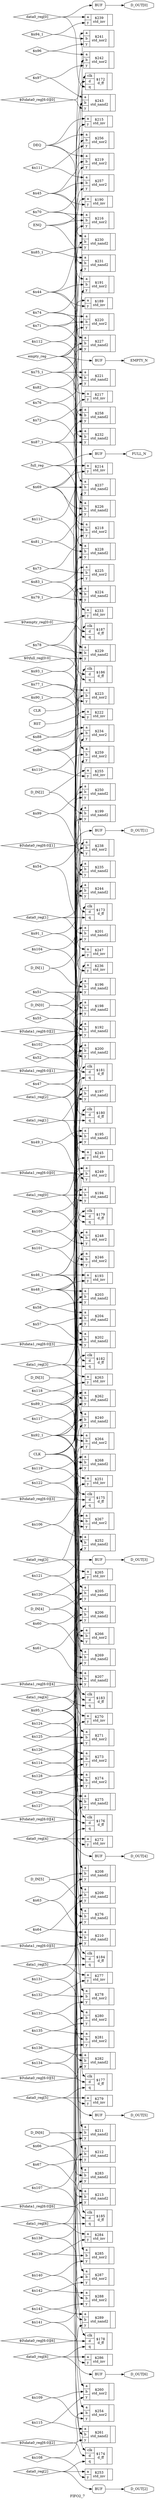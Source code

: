 digraph "FIFO2_7" {
label="FIFO2_7";
rankdir="LR";
remincross=true;
n103 [ shape=octagon, label="CLK", color="black", fontcolor="black" ];
n104 [ shape=octagon, label="CLR", color="black", fontcolor="black" ];
n105 [ shape=octagon, label="DEQ", color="black", fontcolor="black" ];
n106 [ shape=octagon, label="D_IN[0]", color="black", fontcolor="black" ];
n107 [ shape=octagon, label="D_IN[1]", color="black", fontcolor="black" ];
n108 [ shape=octagon, label="D_IN[2]", color="black", fontcolor="black" ];
n109 [ shape=octagon, label="D_IN[3]", color="black", fontcolor="black" ];
n110 [ shape=octagon, label="D_IN[4]", color="black", fontcolor="black" ];
n111 [ shape=octagon, label="D_IN[5]", color="black", fontcolor="black" ];
n112 [ shape=octagon, label="D_IN[6]", color="black", fontcolor="black" ];
n113 [ shape=octagon, label="D_OUT[0]", color="black", fontcolor="black" ];
n114 [ shape=octagon, label="D_OUT[1]", color="black", fontcolor="black" ];
n115 [ shape=octagon, label="D_OUT[2]", color="black", fontcolor="black" ];
n116 [ shape=octagon, label="D_OUT[3]", color="black", fontcolor="black" ];
n117 [ shape=octagon, label="D_OUT[4]", color="black", fontcolor="black" ];
n118 [ shape=octagon, label="D_OUT[5]", color="black", fontcolor="black" ];
n119 [ shape=octagon, label="D_OUT[6]", color="black", fontcolor="black" ];
n120 [ shape=octagon, label="EMPTY_N", color="black", fontcolor="black" ];
n121 [ shape=octagon, label="ENQ", color="black", fontcolor="black" ];
n122 [ shape=octagon, label="FULL_N", color="black", fontcolor="black" ];
n123 [ shape=octagon, label="RST", color="black", fontcolor="black" ];
n124 [ shape=diamond, label="data0_reg[0]", color="black", fontcolor="black" ];
n125 [ shape=diamond, label="data0_reg[1]", color="black", fontcolor="black" ];
n126 [ shape=diamond, label="data0_reg[2]", color="black", fontcolor="black" ];
n127 [ shape=diamond, label="data0_reg[3]", color="black", fontcolor="black" ];
n128 [ shape=diamond, label="data0_reg[4]", color="black", fontcolor="black" ];
n129 [ shape=diamond, label="data0_reg[5]", color="black", fontcolor="black" ];
n130 [ shape=diamond, label="data0_reg[6]", color="black", fontcolor="black" ];
n131 [ shape=diamond, label="data1_reg[0]", color="black", fontcolor="black" ];
n132 [ shape=diamond, label="data1_reg[1]", color="black", fontcolor="black" ];
n133 [ shape=diamond, label="data1_reg[2]", color="black", fontcolor="black" ];
n134 [ shape=diamond, label="data1_reg[3]", color="black", fontcolor="black" ];
n135 [ shape=diamond, label="data1_reg[4]", color="black", fontcolor="black" ];
n136 [ shape=diamond, label="data1_reg[5]", color="black", fontcolor="black" ];
n137 [ shape=diamond, label="data1_reg[6]", color="black", fontcolor="black" ];
n138 [ shape=diamond, label="empty_reg", color="black", fontcolor="black" ];
n139 [ shape=diamond, label="full_reg", color="black", fontcolor="black" ];
c142 [ shape=record, label="{{<p140> a|<p141> y}|$189\nstd_inv|{}}" ];
c143 [ shape=record, label="{{<p140> a|<p141> y}|$190\nstd_inv|{}}" ];
c145 [ shape=record, label="{{<p140> a|<p144> b|<p141> y}|$191\nstd_nor2|{}}" ];
c146 [ shape=record, label="{{<p140> a|<p144> b|<p141> y}|$192\nstd_nand2|{}}" ];
c147 [ shape=record, label="{{<p140> a|<p141> y}|$193\nstd_inv|{}}" ];
c148 [ shape=record, label="{{<p140> a|<p144> b|<p141> y}|$194\nstd_nand2|{}}" ];
c149 [ shape=record, label="{{<p140> a|<p144> b|<p141> y}|$195\nstd_nand2|{}}" ];
c150 [ shape=record, label="{{<p140> a|<p144> b|<p141> y}|$196\nstd_nand2|{}}" ];
c151 [ shape=record, label="{{<p140> a|<p144> b|<p141> y}|$197\nstd_nand2|{}}" ];
c152 [ shape=record, label="{{<p140> a|<p144> b|<p141> y}|$198\nstd_nand2|{}}" ];
c153 [ shape=record, label="{{<p140> a|<p144> b|<p141> y}|$199\nstd_nand2|{}}" ];
c154 [ shape=record, label="{{<p140> a|<p144> b|<p141> y}|$200\nstd_nand2|{}}" ];
c155 [ shape=record, label="{{<p140> a|<p144> b|<p141> y}|$201\nstd_nand2|{}}" ];
c156 [ shape=record, label="{{<p140> a|<p144> b|<p141> y}|$202\nstd_nand2|{}}" ];
c157 [ shape=record, label="{{<p140> a|<p144> b|<p141> y}|$203\nstd_nand2|{}}" ];
c158 [ shape=record, label="{{<p140> a|<p144> b|<p141> y}|$204\nstd_nand2|{}}" ];
c159 [ shape=record, label="{{<p140> a|<p144> b|<p141> y}|$205\nstd_nand2|{}}" ];
c160 [ shape=record, label="{{<p140> a|<p144> b|<p141> y}|$206\nstd_nand2|{}}" ];
c161 [ shape=record, label="{{<p140> a|<p144> b|<p141> y}|$207\nstd_nand2|{}}" ];
c162 [ shape=record, label="{{<p140> a|<p144> b|<p141> y}|$208\nstd_nand2|{}}" ];
c163 [ shape=record, label="{{<p140> a|<p144> b|<p141> y}|$209\nstd_nand2|{}}" ];
c164 [ shape=record, label="{{<p140> a|<p144> b|<p141> y}|$210\nstd_nand2|{}}" ];
c165 [ shape=record, label="{{<p140> a|<p144> b|<p141> y}|$211\nstd_nand2|{}}" ];
c166 [ shape=record, label="{{<p140> a|<p144> b|<p141> y}|$212\nstd_nand2|{}}" ];
c167 [ shape=record, label="{{<p140> a|<p144> b|<p141> y}|$213\nstd_nand2|{}}" ];
c168 [ shape=record, label="{{<p140> a|<p141> y}|$214\nstd_inv|{}}" ];
c169 [ shape=record, label="{{<p140> a|<p141> y}|$215\nstd_inv|{}}" ];
c170 [ shape=record, label="{{<p140> a|<p144> b|<p141> y}|$216\nstd_nor2|{}}" ];
c171 [ shape=record, label="{{<p140> a|<p141> y}|$217\nstd_inv|{}}" ];
c172 [ shape=record, label="{{<p140> a|<p144> b|<p141> y}|$218\nstd_nor2|{}}" ];
c173 [ shape=record, label="{{<p140> a|<p144> b|<p141> y}|$219\nstd_nor2|{}}" ];
c174 [ shape=record, label="{{<p140> a|<p144> b|<p141> y}|$220\nstd_nor2|{}}" ];
c175 [ shape=record, label="{{<p140> a|<p144> b|<p141> y}|$221\nstd_nand2|{}}" ];
c176 [ shape=record, label="{{<p140> a|<p141> y}|$222\nstd_inv|{}}" ];
c177 [ shape=record, label="{{<p140> a|<p144> b|<p141> y}|$223\nstd_nor2|{}}" ];
c178 [ shape=record, label="{{<p140> a|<p144> b|<p141> y}|$224\nstd_nand2|{}}" ];
c179 [ shape=record, label="{{<p140> a|<p144> b|<p141> y}|$225\nstd_nor2|{}}" ];
c180 [ shape=record, label="{{<p140> a|<p144> b|<p141> y}|$226\nstd_nand2|{}}" ];
c181 [ shape=record, label="{{<p140> a|<p144> b|<p141> y}|$227\nstd_nand2|{}}" ];
c182 [ shape=record, label="{{<p140> a|<p144> b|<p141> y}|$228\nstd_nand2|{}}" ];
c183 [ shape=record, label="{{<p140> a|<p144> b|<p141> y}|$229\nstd_nand2|{}}" ];
c184 [ shape=record, label="{{<p140> a|<p144> b|<p141> y}|$230\nstd_nand2|{}}" ];
c185 [ shape=record, label="{{<p140> a|<p144> b|<p141> y}|$231\nstd_nand2|{}}" ];
c186 [ shape=record, label="{{<p140> a|<p144> b|<p141> y}|$232\nstd_nand2|{}}" ];
c187 [ shape=record, label="{{<p140> a|<p141> y}|$233\nstd_inv|{}}" ];
c188 [ shape=record, label="{{<p140> a|<p144> b|<p141> y}|$234\nstd_nor2|{}}" ];
c189 [ shape=record, label="{{<p140> a|<p144> b|<p141> y}|$235\nstd_nand2|{}}" ];
c190 [ shape=record, label="{{<p140> a|<p141> y}|$236\nstd_inv|{}}" ];
c191 [ shape=record, label="{{<p140> a|<p144> b|<p141> y}|$237\nstd_nand2|{}}" ];
c192 [ shape=record, label="{{<p140> a|<p144> b|<p141> y}|$238\nstd_nor2|{}}" ];
c193 [ shape=record, label="{{<p140> a|<p141> y}|$239\nstd_inv|{}}" ];
c194 [ shape=record, label="{{<p140> a|<p144> b|<p141> y}|$240\nstd_nand2|{}}" ];
c195 [ shape=record, label="{{<p140> a|<p144> b|<p141> y}|$241\nstd_nor2|{}}" ];
c196 [ shape=record, label="{{<p140> a|<p144> b|<p141> y}|$242\nstd_nor2|{}}" ];
c197 [ shape=record, label="{{<p140> a|<p144> b|<p141> y}|$243\nstd_nand2|{}}" ];
c198 [ shape=record, label="{{<p140> a|<p144> b|<p141> y}|$244\nstd_nand2|{}}" ];
c199 [ shape=record, label="{{<p140> a|<p141> y}|$245\nstd_inv|{}}" ];
c200 [ shape=record, label="{{<p140> a|<p144> b|<p141> y}|$246\nstd_nor2|{}}" ];
c201 [ shape=record, label="{{<p140> a|<p141> y}|$247\nstd_inv|{}}" ];
c202 [ shape=record, label="{{<p140> a|<p144> b|<p141> y}|$248\nstd_nor2|{}}" ];
c203 [ shape=record, label="{{<p140> a|<p144> b|<p141> y}|$249\nstd_nor2|{}}" ];
c204 [ shape=record, label="{{<p140> a|<p144> b|<p141> y}|$250\nstd_nand2|{}}" ];
c205 [ shape=record, label="{{<p140> a|<p141> y}|$251\nstd_inv|{}}" ];
c206 [ shape=record, label="{{<p140> a|<p144> b|<p141> y}|$252\nstd_nand2|{}}" ];
c207 [ shape=record, label="{{<p140> a|<p141> y}|$253\nstd_inv|{}}" ];
c208 [ shape=record, label="{{<p140> a|<p144> b|<p141> y}|$254\nstd_nor2|{}}" ];
c209 [ shape=record, label="{{<p140> a|<p141> y}|$255\nstd_inv|{}}" ];
c210 [ shape=record, label="{{<p140> a|<p144> b|<p141> y}|$256\nstd_nor2|{}}" ];
c211 [ shape=record, label="{{<p140> a|<p144> b|<p141> y}|$257\nstd_nor2|{}}" ];
c212 [ shape=record, label="{{<p140> a|<p144> b|<p141> y}|$258\nstd_nand2|{}}" ];
c213 [ shape=record, label="{{<p140> a|<p144> b|<p141> y}|$259\nstd_nor2|{}}" ];
c214 [ shape=record, label="{{<p140> a|<p144> b|<p141> y}|$260\nstd_nor2|{}}" ];
c215 [ shape=record, label="{{<p140> a|<p144> b|<p141> y}|$261\nstd_nand2|{}}" ];
c216 [ shape=record, label="{{<p140> a|<p144> b|<p141> y}|$262\nstd_nand2|{}}" ];
c217 [ shape=record, label="{{<p140> a|<p141> y}|$263\nstd_inv|{}}" ];
c218 [ shape=record, label="{{<p140> a|<p144> b|<p141> y}|$264\nstd_nor2|{}}" ];
c219 [ shape=record, label="{{<p140> a|<p141> y}|$265\nstd_inv|{}}" ];
c220 [ shape=record, label="{{<p140> a|<p144> b|<p141> y}|$266\nstd_nor2|{}}" ];
c221 [ shape=record, label="{{<p140> a|<p144> b|<p141> y}|$267\nstd_nor2|{}}" ];
c222 [ shape=record, label="{{<p140> a|<p144> b|<p141> y}|$268\nstd_nand2|{}}" ];
c223 [ shape=record, label="{{<p140> a|<p144> b|<p141> y}|$269\nstd_nand2|{}}" ];
c224 [ shape=record, label="{{<p140> a|<p141> y}|$270\nstd_inv|{}}" ];
c225 [ shape=record, label="{{<p140> a|<p144> b|<p141> y}|$271\nstd_nor2|{}}" ];
c226 [ shape=record, label="{{<p140> a|<p141> y}|$272\nstd_inv|{}}" ];
c227 [ shape=record, label="{{<p140> a|<p144> b|<p141> y}|$273\nstd_nor2|{}}" ];
c228 [ shape=record, label="{{<p140> a|<p144> b|<p141> y}|$274\nstd_nor2|{}}" ];
c229 [ shape=record, label="{{<p140> a|<p144> b|<p141> y}|$275\nstd_nand2|{}}" ];
c230 [ shape=record, label="{{<p140> a|<p144> b|<p141> y}|$276\nstd_nand2|{}}" ];
c231 [ shape=record, label="{{<p140> a|<p141> y}|$277\nstd_inv|{}}" ];
c232 [ shape=record, label="{{<p140> a|<p144> b|<p141> y}|$278\nstd_nor2|{}}" ];
c233 [ shape=record, label="{{<p140> a|<p141> y}|$279\nstd_inv|{}}" ];
c234 [ shape=record, label="{{<p140> a|<p144> b|<p141> y}|$280\nstd_nor2|{}}" ];
c235 [ shape=record, label="{{<p140> a|<p144> b|<p141> y}|$281\nstd_nor2|{}}" ];
c236 [ shape=record, label="{{<p140> a|<p144> b|<p141> y}|$282\nstd_nand2|{}}" ];
c237 [ shape=record, label="{{<p140> a|<p144> b|<p141> y}|$283\nstd_nand2|{}}" ];
c238 [ shape=record, label="{{<p140> a|<p141> y}|$284\nstd_inv|{}}" ];
c239 [ shape=record, label="{{<p140> a|<p144> b|<p141> y}|$285\nstd_nor2|{}}" ];
c240 [ shape=record, label="{{<p140> a|<p141> y}|$286\nstd_inv|{}}" ];
c241 [ shape=record, label="{{<p140> a|<p144> b|<p141> y}|$287\nstd_nor2|{}}" ];
c242 [ shape=record, label="{{<p140> a|<p144> b|<p141> y}|$288\nstd_nor2|{}}" ];
c243 [ shape=record, label="{{<p140> a|<p144> b|<p141> y}|$289\nstd_nand2|{}}" ];
c247 [ shape=record, label="{{<p244> clk|<p245> d|<p246> q}|$172\nd_ff|{}}" ];
c248 [ shape=record, label="{{<p244> clk|<p245> d|<p246> q}|$173\nd_ff|{}}" ];
c249 [ shape=record, label="{{<p244> clk|<p245> d|<p246> q}|$174\nd_ff|{}}" ];
c250 [ shape=record, label="{{<p244> clk|<p245> d|<p246> q}|$175\nd_ff|{}}" ];
c251 [ shape=record, label="{{<p244> clk|<p245> d|<p246> q}|$176\nd_ff|{}}" ];
c252 [ shape=record, label="{{<p244> clk|<p245> d|<p246> q}|$177\nd_ff|{}}" ];
c253 [ shape=record, label="{{<p244> clk|<p245> d|<p246> q}|$178\nd_ff|{}}" ];
c254 [ shape=record, label="{{<p244> clk|<p245> d|<p246> q}|$179\nd_ff|{}}" ];
c255 [ shape=record, label="{{<p244> clk|<p245> d|<p246> q}|$180\nd_ff|{}}" ];
c256 [ shape=record, label="{{<p244> clk|<p245> d|<p246> q}|$181\nd_ff|{}}" ];
c257 [ shape=record, label="{{<p244> clk|<p245> d|<p246> q}|$182\nd_ff|{}}" ];
c258 [ shape=record, label="{{<p244> clk|<p245> d|<p246> q}|$183\nd_ff|{}}" ];
c259 [ shape=record, label="{{<p244> clk|<p245> d|<p246> q}|$184\nd_ff|{}}" ];
c260 [ shape=record, label="{{<p244> clk|<p245> d|<p246> q}|$185\nd_ff|{}}" ];
c261 [ shape=record, label="{{<p244> clk|<p245> d|<p246> q}|$186\nd_ff|{}}" ];
c262 [ shape=record, label="{{<p244> clk|<p245> d|<p246> q}|$187\nd_ff|{}}" ];
x0 [shape=box, style=rounded, label="BUF"];
x1 [shape=box, style=rounded, label="BUF"];
x2 [shape=box, style=rounded, label="BUF"];
x3 [shape=box, style=rounded, label="BUF"];
x4 [shape=box, style=rounded, label="BUF"];
x5 [shape=box, style=rounded, label="BUF"];
x6 [shape=box, style=rounded, label="BUF"];
x7 [shape=box, style=rounded, label="BUF"];
x8 [shape=box, style=rounded, label="BUF"];
n10 [ shape=diamond, label="$0\\data1_reg[6:0][1]" ];
n10:e -> c152:p141:w [color="black", label=""];
n10:e -> c255:p245:w [color="black", label=""];
n100 [ shape=diamond, label="$n96" ];
n100:e -> c195:p141:w [color="black", label=""];
n100:e -> c196:p140:w [color="black", label=""];
n101 [ shape=diamond, label="$n97" ];
n101:e -> c196:p141:w [color="black", label=""];
n101:e -> c197:p140:w [color="black", label=""];
n102 [ shape=diamond, label="$n99" ];
n102:e -> c198:p141:w [color="black", label=""];
n102:e -> c204:p144:w [color="black", label=""];
n103:e -> c247:p244:w [color="black", label=""];
n103:e -> c248:p244:w [color="black", label=""];
n103:e -> c249:p244:w [color="black", label=""];
n103:e -> c250:p244:w [color="black", label=""];
n103:e -> c251:p244:w [color="black", label=""];
n103:e -> c252:p244:w [color="black", label=""];
n103:e -> c253:p244:w [color="black", label=""];
n103:e -> c254:p244:w [color="black", label=""];
n103:e -> c255:p244:w [color="black", label=""];
n103:e -> c256:p244:w [color="black", label=""];
n103:e -> c257:p244:w [color="black", label=""];
n103:e -> c258:p244:w [color="black", label=""];
n103:e -> c259:p244:w [color="black", label=""];
n103:e -> c260:p244:w [color="black", label=""];
n103:e -> c261:p244:w [color="black", label=""];
n103:e -> c262:p244:w [color="black", label=""];
n104:e -> c177:p144:w [color="black", label=""];
n105:e -> c169:p140:w [color="black", label=""];
n105:e -> c173:p140:w [color="black", label=""];
n105:e -> c191:p140:w [color="black", label=""];
n105:e -> c210:p140:w [color="black", label=""];
n106:e -> c146:p144:w [color="black", label=""];
n106:e -> c189:p144:w [color="black", label=""];
n107:e -> c150:p144:w [color="black", label=""];
n107:e -> c198:p144:w [color="black", label=""];
n108:e -> c153:p144:w [color="black", label=""];
n108:e -> c209:p140:w [color="black", label=""];
n109:e -> c156:p144:w [color="black", label=""];
n109:e -> c216:p144:w [color="black", label=""];
n11 [ shape=diamond, label="$0\\data1_reg[6:0][2]" ];
n11:e -> c155:p141:w [color="black", label=""];
n11:e -> c256:p245:w [color="black", label=""];
n110:e -> c159:p144:w [color="black", label=""];
n110:e -> c223:p144:w [color="black", label=""];
n111:e -> c162:p144:w [color="black", label=""];
n111:e -> c230:p144:w [color="black", label=""];
n112:e -> c165:p144:w [color="black", label=""];
n112:e -> c237:p144:w [color="black", label=""];
x6:e:e -> n113:w [color="black", label=""];
x5:e:e -> n114:w [color="black", label=""];
x4:e:e -> n115:w [color="black", label=""];
x3:e:e -> n116:w [color="black", label=""];
x2:e:e -> n117:w [color="black", label=""];
x1:e:e -> n118:w [color="black", label=""];
x0:e:e -> n119:w [color="black", label=""];
n12 [ shape=diamond, label="$0\\data1_reg[6:0][3]" ];
n12:e -> c158:p141:w [color="black", label=""];
n12:e -> c257:p245:w [color="black", label=""];
x7:e:e -> n120:w [color="black", label=""];
n121:e -> c143:p140:w [color="black", label=""];
n121:e -> c170:p144:w [color="black", label=""];
n121:e -> c185:p144:w [color="black", label=""];
x8:e:e -> n122:w [color="black", label=""];
n123:e -> c176:p140:w [color="black", label=""];
n124:e -> c193:p140:w [color="black", label=""];
n124:e -> c247:p246:w [color="black", label=""];
n124:e -> x6:w:w [color="black", label=""];
n125:e -> c201:p140:w [color="black", label=""];
n125:e -> c248:p246:w [color="black", label=""];
n125:e -> x5:w:w [color="black", label=""];
n126:e -> c207:p140:w [color="black", label=""];
n126:e -> c249:p246:w [color="black", label=""];
n126:e -> x4:w:w [color="black", label=""];
n127:e -> c219:p140:w [color="black", label=""];
n127:e -> c250:p246:w [color="black", label=""];
n127:e -> x3:w:w [color="black", label=""];
n128:e -> c226:p140:w [color="black", label=""];
n128:e -> c251:p246:w [color="black", label=""];
n128:e -> x2:w:w [color="black", label=""];
n129:e -> c233:p140:w [color="black", label=""];
n129:e -> c252:p246:w [color="black", label=""];
n129:e -> x1:w:w [color="black", label=""];
n13 [ shape=diamond, label="$0\\data1_reg[6:0][4]" ];
n13:e -> c161:p141:w [color="black", label=""];
n13:e -> c258:p245:w [color="black", label=""];
n130:e -> c240:p140:w [color="black", label=""];
n130:e -> c253:p246:w [color="black", label=""];
n130:e -> x0:w:w [color="black", label=""];
n131:e -> c148:p144:w [color="black", label=""];
n131:e -> c190:p140:w [color="black", label=""];
n131:e -> c254:p246:w [color="black", label=""];
n132:e -> c151:p144:w [color="black", label=""];
n132:e -> c199:p140:w [color="black", label=""];
n132:e -> c255:p246:w [color="black", label=""];
n133:e -> c154:p144:w [color="black", label=""];
n133:e -> c206:p144:w [color="black", label=""];
n133:e -> c256:p246:w [color="black", label=""];
n134:e -> c157:p144:w [color="black", label=""];
n134:e -> c217:p140:w [color="black", label=""];
n134:e -> c257:p246:w [color="black", label=""];
n135:e -> c160:p144:w [color="black", label=""];
n135:e -> c224:p140:w [color="black", label=""];
n135:e -> c258:p246:w [color="black", label=""];
n136:e -> c163:p144:w [color="black", label=""];
n136:e -> c231:p140:w [color="black", label=""];
n136:e -> c259:p246:w [color="black", label=""];
n137:e -> c166:p144:w [color="black", label=""];
n137:e -> c238:p140:w [color="black", label=""];
n137:e -> c260:p246:w [color="black", label=""];
n138:e -> c142:p140:w [color="black", label=""];
n138:e -> c181:p144:w [color="black", label=""];
n138:e -> c184:p144:w [color="black", label=""];
n138:e -> c186:p144:w [color="black", label=""];
n138:e -> c262:p246:w [color="black", label=""];
n138:e -> x7:w:w [color="black", label=""];
n139:e -> c168:p140:w [color="black", label=""];
n139:e -> c261:p246:w [color="black", label=""];
n139:e -> x8:w:w [color="black", label=""];
n14 [ shape=diamond, label="$0\\data1_reg[6:0][5]" ];
n14:e -> c164:p141:w [color="black", label=""];
n14:e -> c259:p245:w [color="black", label=""];
n15 [ shape=diamond, label="$0\\data1_reg[6:0][6]" ];
n15:e -> c167:p141:w [color="black", label=""];
n15:e -> c260:p245:w [color="black", label=""];
n16 [ shape=diamond, label="$0\\empty_reg[0:0]" ];
n16:e -> c179:p141:w [color="black", label=""];
n16:e -> c262:p245:w [color="black", label=""];
n17 [ shape=diamond, label="$0\\full_reg[0:0]" ];
n17:e -> c183:p141:w [color="black", label=""];
n17:e -> c261:p245:w [color="black", label=""];
n18 [ shape=diamond, label="$n100" ];
n18:e -> c199:p141:w [color="black", label=""];
n18:e -> c200:p144:w [color="black", label=""];
n19 [ shape=diamond, label="$n101" ];
n19:e -> c200:p141:w [color="black", label=""];
n19:e -> c203:p144:w [color="black", label=""];
n2 [ shape=diamond, label="$0\\data0_reg[6:0][0]" ];
n2:e -> c197:p141:w [color="black", label=""];
n2:e -> c247:p245:w [color="black", label=""];
n20 [ shape=diamond, label="$n102" ];
n20:e -> c201:p141:w [color="black", label=""];
n20:e -> c202:p144:w [color="black", label=""];
n21 [ shape=diamond, label="$n103" ];
n21:e -> c202:p141:w [color="black", label=""];
n21:e -> c203:p140:w [color="black", label=""];
n22 [ shape=diamond, label="$n104" ];
n22:e -> c203:p141:w [color="black", label=""];
n22:e -> c204:p140:w [color="black", label=""];
n23 [ shape=diamond, label="$n106" ];
n23:e -> c205:p141:w [color="black", label=""];
n23:e -> c206:p140:w [color="black", label=""];
n24 [ shape=diamond, label="$n107" ];
n24:e -> c206:p141:w [color="black", label=""];
n24:e -> c215:p144:w [color="black", label=""];
n25 [ shape=diamond, label="$n108" ];
n25:e -> c207:p141:w [color="black", label=""];
n25:e -> c208:p144:w [color="black", label=""];
n26 [ shape=diamond, label="$n109" ];
n26:e -> c208:p141:w [color="black", label=""];
n26:e -> c214:p144:w [color="black", label=""];
n27 [ shape=diamond, label="$n110" ];
n27:e -> c209:p141:w [color="black", label=""];
n27:e -> c213:p144:w [color="black", label=""];
n28 [ shape=diamond, label="$n111" ];
n28:e -> c210:p141:w [color="black", label=""];
n28:e -> c211:p140:w [color="black", label=""];
n29 [ shape=diamond, label="$n112" ];
n29:e -> c211:p141:w [color="black", label=""];
n29:e -> c212:p144:w [color="black", label=""];
n3 [ shape=diamond, label="$0\\data0_reg[6:0][1]" ];
n3:e -> c204:p141:w [color="black", label=""];
n3:e -> c248:p245:w [color="black", label=""];
n30 [ shape=diamond, label="$n113" ];
n30:e -> c212:p141:w [color="black", label=""];
n30:e -> c213:p140:w [color="black", label=""];
n31 [ shape=diamond, label="$n114" ];
n31:e -> c213:p141:w [color="black", label=""];
n31:e -> c214:p140:w [color="black", label=""];
n32 [ shape=diamond, label="$n115" ];
n32:e -> c214:p141:w [color="black", label=""];
n32:e -> c215:p140:w [color="black", label=""];
n33 [ shape=diamond, label="$n117" ];
n33:e -> c216:p141:w [color="black", label=""];
n33:e -> c222:p144:w [color="black", label=""];
n34 [ shape=diamond, label="$n118" ];
n34:e -> c217:p141:w [color="black", label=""];
n34:e -> c218:p144:w [color="black", label=""];
n35 [ shape=diamond, label="$n119" ];
n35:e -> c218:p141:w [color="black", label=""];
n35:e -> c221:p144:w [color="black", label=""];
n36 [ shape=diamond, label="$n120" ];
n36:e -> c219:p141:w [color="black", label=""];
n36:e -> c220:p144:w [color="black", label=""];
n37 [ shape=diamond, label="$n121" ];
n37:e -> c220:p141:w [color="black", label=""];
n37:e -> c221:p140:w [color="black", label=""];
n38 [ shape=diamond, label="$n122" ];
n38:e -> c221:p141:w [color="black", label=""];
n38:e -> c222:p140:w [color="black", label=""];
n39 [ shape=diamond, label="$n124" ];
n39:e -> c223:p141:w [color="black", label=""];
n39:e -> c229:p144:w [color="black", label=""];
n4 [ shape=diamond, label="$0\\data0_reg[6:0][2]" ];
n4:e -> c215:p141:w [color="black", label=""];
n4:e -> c249:p245:w [color="black", label=""];
n40 [ shape=diamond, label="$n125" ];
n40:e -> c224:p141:w [color="black", label=""];
n40:e -> c225:p144:w [color="black", label=""];
n41 [ shape=diamond, label="$n126" ];
n41:e -> c225:p141:w [color="black", label=""];
n41:e -> c228:p144:w [color="black", label=""];
n42 [ shape=diamond, label="$n127" ];
n42:e -> c226:p141:w [color="black", label=""];
n42:e -> c227:p144:w [color="black", label=""];
n43 [ shape=diamond, label="$n128" ];
n43:e -> c227:p141:w [color="black", label=""];
n43:e -> c228:p140:w [color="black", label=""];
n44 [ shape=diamond, label="$n129" ];
n44:e -> c228:p141:w [color="black", label=""];
n44:e -> c229:p140:w [color="black", label=""];
n45 [ shape=diamond, label="$n131" ];
n45:e -> c230:p141:w [color="black", label=""];
n45:e -> c236:p144:w [color="black", label=""];
n46 [ shape=diamond, label="$n132" ];
n46:e -> c231:p141:w [color="black", label=""];
n46:e -> c232:p144:w [color="black", label=""];
n47 [ shape=diamond, label="$n133" ];
n47:e -> c232:p141:w [color="black", label=""];
n47:e -> c235:p144:w [color="black", label=""];
n48 [ shape=diamond, label="$n134" ];
n48:e -> c233:p141:w [color="black", label=""];
n48:e -> c234:p144:w [color="black", label=""];
n49 [ shape=diamond, label="$n135" ];
n49:e -> c234:p141:w [color="black", label=""];
n49:e -> c235:p140:w [color="black", label=""];
n5 [ shape=diamond, label="$0\\data0_reg[6:0][3]" ];
n5:e -> c222:p141:w [color="black", label=""];
n5:e -> c250:p245:w [color="black", label=""];
n50 [ shape=diamond, label="$n136" ];
n50:e -> c235:p141:w [color="black", label=""];
n50:e -> c236:p140:w [color="black", label=""];
n51 [ shape=diamond, label="$n138" ];
n51:e -> c237:p141:w [color="black", label=""];
n51:e -> c243:p144:w [color="black", label=""];
n52 [ shape=diamond, label="$n139" ];
n52:e -> c238:p141:w [color="black", label=""];
n52:e -> c239:p144:w [color="black", label=""];
n53 [ shape=diamond, label="$n140" ];
n53:e -> c239:p141:w [color="black", label=""];
n53:e -> c242:p144:w [color="black", label=""];
n54 [ shape=diamond, label="$n141" ];
n54:e -> c240:p141:w [color="black", label=""];
n54:e -> c241:p144:w [color="black", label=""];
n55 [ shape=diamond, label="$n142" ];
n55:e -> c241:p141:w [color="black", label=""];
n55:e -> c242:p140:w [color="black", label=""];
n56 [ shape=diamond, label="$n143" ];
n56:e -> c242:p141:w [color="black", label=""];
n56:e -> c243:p140:w [color="black", label=""];
n57 [ shape=diamond, label="$n44" ];
n57:e -> c142:p141:w [color="black", label=""];
n57:e -> c145:p144:w [color="black", label=""];
n57:e -> c175:p144:w [color="black", label=""];
n57:e -> c210:p144:w [color="black", label=""];
n58 [ shape=diamond, label="$n45" ];
n58:e -> c143:p141:w [color="black", label=""];
n58:e -> c145:p140:w [color="black", label=""];
n58:e -> c173:p144:w [color="black", label=""];
n58:e -> c211:p144:w [color="black", label=""];
n59 [ shape=diamond, label="$n46_1" ];
n59:e -> c145:p141:w [color="black", label=""];
n59:e -> c146:p140:w [color="black", label=""];
n59:e -> c147:p140:w [color="black", label=""];
n59:e -> c150:p140:w [color="black", label=""];
n59:e -> c153:p140:w [color="black", label=""];
n59:e -> c156:p140:w [color="black", label=""];
n59:e -> c159:p140:w [color="black", label=""];
n59:e -> c162:p140:w [color="black", label=""];
n59:e -> c165:p140:w [color="black", label=""];
n6 [ shape=diamond, label="$0\\data0_reg[6:0][4]" ];
n6:e -> c229:p141:w [color="black", label=""];
n6:e -> c251:p245:w [color="black", label=""];
n60 [ shape=diamond, label="$n47" ];
n60:e -> c146:p141:w [color="black", label=""];
n60:e -> c149:p144:w [color="black", label=""];
n61 [ shape=diamond, label="$n48_1" ];
n61:e -> c147:p141:w [color="black", label=""];
n61:e -> c148:p140:w [color="black", label=""];
n61:e -> c151:p140:w [color="black", label=""];
n61:e -> c154:p140:w [color="black", label=""];
n61:e -> c157:p140:w [color="black", label=""];
n61:e -> c160:p140:w [color="black", label=""];
n61:e -> c163:p140:w [color="black", label=""];
n61:e -> c166:p140:w [color="black", label=""];
n62 [ shape=diamond, label="$n49_1" ];
n62:e -> c148:p141:w [color="black", label=""];
n62:e -> c149:p140:w [color="black", label=""];
n63 [ shape=diamond, label="$n51" ];
n63:e -> c150:p141:w [color="black", label=""];
n63:e -> c152:p144:w [color="black", label=""];
n64 [ shape=diamond, label="$n52" ];
n64:e -> c151:p141:w [color="black", label=""];
n64:e -> c152:p140:w [color="black", label=""];
n65 [ shape=diamond, label="$n54" ];
n65:e -> c153:p141:w [color="black", label=""];
n65:e -> c155:p144:w [color="black", label=""];
n66 [ shape=diamond, label="$n55" ];
n66:e -> c154:p141:w [color="black", label=""];
n66:e -> c155:p140:w [color="black", label=""];
n67 [ shape=diamond, label="$n57" ];
n67:e -> c156:p141:w [color="black", label=""];
n67:e -> c158:p144:w [color="black", label=""];
n68 [ shape=diamond, label="$n58" ];
n68:e -> c157:p141:w [color="black", label=""];
n68:e -> c158:p140:w [color="black", label=""];
n69 [ shape=diamond, label="$n60" ];
n69:e -> c159:p141:w [color="black", label=""];
n69:e -> c161:p144:w [color="black", label=""];
n7 [ shape=diamond, label="$0\\data0_reg[6:0][5]" ];
n7:e -> c236:p141:w [color="black", label=""];
n7:e -> c252:p245:w [color="black", label=""];
n70 [ shape=diamond, label="$n61" ];
n70:e -> c160:p141:w [color="black", label=""];
n70:e -> c161:p140:w [color="black", label=""];
n71 [ shape=diamond, label="$n63" ];
n71:e -> c162:p141:w [color="black", label=""];
n71:e -> c164:p144:w [color="black", label=""];
n72 [ shape=diamond, label="$n64" ];
n72:e -> c163:p141:w [color="black", label=""];
n72:e -> c164:p140:w [color="black", label=""];
n73 [ shape=diamond, label="$n66" ];
n73:e -> c165:p141:w [color="black", label=""];
n73:e -> c167:p144:w [color="black", label=""];
n74 [ shape=diamond, label="$n67" ];
n74:e -> c166:p141:w [color="black", label=""];
n74:e -> c167:p140:w [color="black", label=""];
n75 [ shape=diamond, label="$n69" ];
n75:e -> c168:p141:w [color="black", label=""];
n75:e -> c172:p144:w [color="black", label=""];
n75:e -> c180:p144:w [color="black", label=""];
n75:e -> c186:p140:w [color="black", label=""];
n75:e -> c191:p144:w [color="black", label=""];
n76 [ shape=diamond, label="$n70" ];
n76:e -> c169:p141:w [color="black", label=""];
n76:e -> c170:p140:w [color="black", label=""];
n76:e -> c184:p140:w [color="black", label=""];
n77 [ shape=diamond, label="$n71" ];
n77:e -> c170:p141:w [color="black", label=""];
n77:e -> c171:p140:w [color="black", label=""];
n77:e -> c174:p144:w [color="black", label=""];
n78 [ shape=diamond, label="$n72" ];
n78:e -> c171:p141:w [color="black", label=""];
n78:e -> c172:p140:w [color="black", label=""];
n79 [ shape=diamond, label="$n73" ];
n79:e -> c172:p141:w [color="black", label=""];
n79:e -> c179:p144:w [color="black", label=""];
n8 [ shape=diamond, label="$0\\data0_reg[6:0][6]" ];
n8:e -> c243:p141:w [color="black", label=""];
n8:e -> c253:p245:w [color="black", label=""];
n80 [ shape=diamond, label="$n74" ];
n80:e -> c173:p141:w [color="black", label=""];
n80:e -> c174:p140:w [color="black", label=""];
n80:e -> c181:p140:w [color="black", label=""];
n81 [ shape=diamond, label="$n75_1" ];
n81:e -> c174:p141:w [color="black", label=""];
n81:e -> c175:p140:w [color="black", label=""];
n81:e -> c180:p140:w [color="black", label=""];
n82 [ shape=diamond, label="$n76" ];
n82:e -> c175:p141:w [color="black", label=""];
n82:e -> c178:p144:w [color="black", label=""];
n83 [ shape=diamond, label="$n77_1" ];
n83:e -> c176:p141:w [color="black", label=""];
n83:e -> c177:p140:w [color="black", label=""];
n84 [ shape=diamond, label="$n78" ];
n84:e -> c177:p141:w [color="black", label=""];
n84:e -> c178:p140:w [color="black", label=""];
n84:e -> c183:p144:w [color="black", label=""];
n85 [ shape=diamond, label="$n79_1" ];
n85:e -> c178:p141:w [color="black", label=""];
n85:e -> c179:p140:w [color="black", label=""];
n86 [ shape=diamond, label="$n81_1" ];
n86:e -> c180:p141:w [color="black", label=""];
n86:e -> c182:p144:w [color="black", label=""];
n87 [ shape=diamond, label="$n82" ];
n87:e -> c181:p141:w [color="black", label=""];
n87:e -> c182:p140:w [color="black", label=""];
n88 [ shape=diamond, label="$n83_1" ];
n88:e -> c182:p141:w [color="black", label=""];
n88:e -> c183:p140:w [color="black", label=""];
n89 [ shape=diamond, label="$n85_1" ];
n89:e -> c184:p141:w [color="black", label=""];
n89:e -> c185:p140:w [color="black", label=""];
n9 [ shape=diamond, label="$0\\data1_reg[6:0][0]" ];
n9:e -> c149:p141:w [color="black", label=""];
n9:e -> c254:p245:w [color="black", label=""];
n90 [ shape=diamond, label="$n86" ];
n90:e -> c185:p141:w [color="black", label=""];
n90:e -> c188:p144:w [color="black", label=""];
n90:e -> c194:p140:w [color="black", label=""];
n91 [ shape=diamond, label="$n87_1" ];
n91:e -> c186:p141:w [color="black", label=""];
n91:e -> c187:p140:w [color="black", label=""];
n91:e -> c212:p140:w [color="black", label=""];
n92 [ shape=diamond, label="$n88" ];
n92:e -> c187:p141:w [color="black", label=""];
n92:e -> c188:p140:w [color="black", label=""];
n93 [ shape=diamond, label="$n89_1" ];
n93:e -> c188:p141:w [color="black", label=""];
n93:e -> c189:p140:w [color="black", label=""];
n93:e -> c198:p140:w [color="black", label=""];
n93:e -> c216:p140:w [color="black", label=""];
n93:e -> c223:p140:w [color="black", label=""];
n93:e -> c230:p140:w [color="black", label=""];
n93:e -> c237:p140:w [color="black", label=""];
n94 [ shape=diamond, label="$n90_1" ];
n94:e -> c189:p141:w [color="black", label=""];
n94:e -> c197:p144:w [color="black", label=""];
n95 [ shape=diamond, label="$n91_1" ];
n95:e -> c190:p141:w [color="black", label=""];
n95:e -> c192:p144:w [color="black", label=""];
n96 [ shape=diamond, label="$n92_1" ];
n96:e -> c191:p141:w [color="black", label=""];
n96:e -> c192:p140:w [color="black", label=""];
n96:e -> c194:p144:w [color="black", label=""];
n96:e -> c200:p140:w [color="black", label=""];
n96:e -> c205:p140:w [color="black", label=""];
n96:e -> c218:p140:w [color="black", label=""];
n96:e -> c225:p140:w [color="black", label=""];
n96:e -> c232:p140:w [color="black", label=""];
n96:e -> c239:p140:w [color="black", label=""];
n97 [ shape=diamond, label="$n93_1" ];
n97:e -> c192:p141:w [color="black", label=""];
n97:e -> c196:p144:w [color="black", label=""];
n98 [ shape=diamond, label="$n94_1" ];
n98:e -> c193:p141:w [color="black", label=""];
n98:e -> c195:p144:w [color="black", label=""];
n99 [ shape=diamond, label="$n95_1" ];
n99:e -> c194:p141:w [color="black", label=""];
n99:e -> c195:p140:w [color="black", label=""];
n99:e -> c202:p140:w [color="black", label=""];
n99:e -> c208:p140:w [color="black", label=""];
n99:e -> c220:p140:w [color="black", label=""];
n99:e -> c227:p140:w [color="black", label=""];
n99:e -> c234:p140:w [color="black", label=""];
n99:e -> c241:p140:w [color="black", label=""];
}
